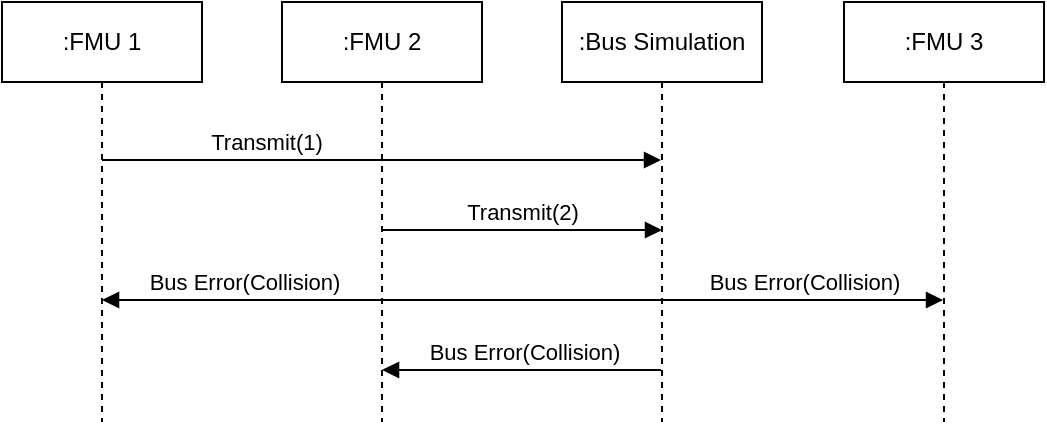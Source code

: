 <mxfile version="25.0.3">
  <diagram name="Page-1" id="uWt0DXkAwFjxTNQVACbC">
    <mxGraphModel dx="970" dy="241" grid="1" gridSize="10" guides="1" tooltips="1" connect="1" arrows="1" fold="1" page="1" pageScale="1" pageWidth="540" pageHeight="280" background="#ffffff" math="0" shadow="0">
      <root>
        <mxCell id="0" />
        <mxCell id="1" parent="0" />
        <mxCell id="NAyeFVG812MS7HLilraX-1" value=":FMU 1" style="shape=umlLifeline;perimeter=lifelinePerimeter;whiteSpace=wrap;html=1;container=1;dropTarget=0;collapsible=0;recursiveResize=0;outlineConnect=0;portConstraint=eastwest;newEdgeStyle={&quot;edgeStyle&quot;:&quot;elbowEdgeStyle&quot;,&quot;elbow&quot;:&quot;vertical&quot;,&quot;curved&quot;:0,&quot;rounded&quot;:0};" parent="1" vertex="1">
          <mxGeometry x="-21" y="40" width="100" height="210" as="geometry" />
        </mxCell>
        <mxCell id="NAyeFVG812MS7HLilraX-2" value=":Bus Simulation" style="shape=umlLifeline;perimeter=lifelinePerimeter;whiteSpace=wrap;html=1;container=1;dropTarget=0;collapsible=0;recursiveResize=0;outlineConnect=0;portConstraint=eastwest;newEdgeStyle={&quot;edgeStyle&quot;:&quot;elbowEdgeStyle&quot;,&quot;elbow&quot;:&quot;vertical&quot;,&quot;curved&quot;:0,&quot;rounded&quot;:0};" parent="1" vertex="1">
          <mxGeometry x="259" y="40" width="100" height="210" as="geometry" />
        </mxCell>
        <mxCell id="NAyeFVG812MS7HLilraX-3" value=":FMU 3" style="shape=umlLifeline;perimeter=lifelinePerimeter;whiteSpace=wrap;html=1;container=1;dropTarget=0;collapsible=0;recursiveResize=0;outlineConnect=0;portConstraint=eastwest;newEdgeStyle={&quot;edgeStyle&quot;:&quot;elbowEdgeStyle&quot;,&quot;elbow&quot;:&quot;vertical&quot;,&quot;curved&quot;:0,&quot;rounded&quot;:0};" parent="1" vertex="1">
          <mxGeometry x="400" y="40" width="100" height="210" as="geometry" />
        </mxCell>
        <mxCell id="NAyeFVG812MS7HLilraX-4" value="Transmit(1)" style="html=1;verticalAlign=bottom;endArrow=block;edgeStyle=elbowEdgeStyle;elbow=vertical;curved=0;rounded=0;" parent="1" source="NAyeFVG812MS7HLilraX-1" edge="1">
          <mxGeometry x="-0.412" width="80" relative="1" as="geometry">
            <mxPoint x="68.929" y="119" as="sourcePoint" />
            <mxPoint x="308.5" y="119" as="targetPoint" />
            <Array as="points">
              <mxPoint x="249" y="119" />
              <mxPoint x="269" y="119" />
              <mxPoint x="129" y="119" />
            </Array>
            <mxPoint as="offset" />
          </mxGeometry>
        </mxCell>
        <mxCell id="NAyeFVG812MS7HLilraX-5" value=":FMU 2" style="shape=umlLifeline;perimeter=lifelinePerimeter;whiteSpace=wrap;html=1;container=1;dropTarget=0;collapsible=0;recursiveResize=0;outlineConnect=0;portConstraint=eastwest;newEdgeStyle={&quot;edgeStyle&quot;:&quot;elbowEdgeStyle&quot;,&quot;elbow&quot;:&quot;vertical&quot;,&quot;curved&quot;:0,&quot;rounded&quot;:0};" parent="1" vertex="1">
          <mxGeometry x="119" y="40" width="100" height="210" as="geometry" />
        </mxCell>
        <mxCell id="NAyeFVG812MS7HLilraX-6" value="Transmit(2)" style="html=1;verticalAlign=bottom;endArrow=block;edgeStyle=elbowEdgeStyle;elbow=vertical;curved=0;rounded=0;" parent="1" edge="1">
          <mxGeometry width="80" relative="1" as="geometry">
            <mxPoint x="169.024" y="154" as="sourcePoint" />
            <mxPoint x="309" y="154" as="targetPoint" />
            <Array as="points">
              <mxPoint x="269" y="154" />
              <mxPoint x="259" y="144" />
              <mxPoint x="279" y="144" />
              <mxPoint x="139" y="144" />
            </Array>
          </mxGeometry>
        </mxCell>
        <mxCell id="NAyeFVG812MS7HLilraX-7" value="Bus Error(Collision)" style="html=1;verticalAlign=bottom;endArrow=block;edgeStyle=elbowEdgeStyle;elbow=vertical;curved=0;rounded=0;" parent="1" edge="1">
          <mxGeometry x="0.492" width="80" relative="1" as="geometry">
            <mxPoint x="308.5" y="189" as="sourcePoint" />
            <mxPoint x="29.024" y="189" as="targetPoint" />
            <Array as="points">
              <mxPoint x="159" y="189" />
              <mxPoint x="279" y="199" />
              <mxPoint x="289" y="249" />
              <mxPoint x="269" y="259" />
              <mxPoint x="149" y="219" />
              <mxPoint x="259" y="229" />
              <mxPoint x="279" y="229" />
              <mxPoint x="249" y="209" />
            </Array>
            <mxPoint as="offset" />
          </mxGeometry>
        </mxCell>
        <mxCell id="NAyeFVG812MS7HLilraX-8" value="Bus Error(Collision)" style="html=1;verticalAlign=bottom;endArrow=block;edgeStyle=elbowEdgeStyle;elbow=vertical;curved=0;rounded=0;" parent="1" edge="1">
          <mxGeometry x="-0.018" width="80" relative="1" as="geometry">
            <mxPoint x="308.5" y="224" as="sourcePoint" />
            <mxPoint x="169.024" y="224" as="targetPoint" />
            <Array as="points">
              <mxPoint x="189" y="224" />
              <mxPoint x="259" y="214" />
              <mxPoint x="259" y="224" />
              <mxPoint x="279" y="234" />
              <mxPoint x="289" y="284" />
              <mxPoint x="269" y="294" />
              <mxPoint x="149" y="254" />
              <mxPoint x="259" y="264" />
              <mxPoint x="279" y="264" />
              <mxPoint x="249" y="244" />
            </Array>
            <mxPoint as="offset" />
          </mxGeometry>
        </mxCell>
        <mxCell id="NAyeFVG812MS7HLilraX-9" value="Bus Error(Collision)" style="html=1;verticalAlign=bottom;endArrow=block;edgeStyle=elbowEdgeStyle;elbow=vertical;curved=0;rounded=0;" parent="1" edge="1">
          <mxGeometry x="0.669" width="80" relative="1" as="geometry">
            <mxPoint x="330" y="189" as="sourcePoint" />
            <mxPoint x="449.5" y="189" as="targetPoint" />
            <Array as="points">
              <mxPoint x="180" y="189" />
              <mxPoint x="300" y="199" />
              <mxPoint x="310" y="249" />
              <mxPoint x="290" y="259" />
              <mxPoint x="170" y="219" />
              <mxPoint x="280" y="229" />
              <mxPoint x="300" y="229" />
              <mxPoint x="270" y="209" />
            </Array>
            <mxPoint as="offset" />
          </mxGeometry>
        </mxCell>
      </root>
    </mxGraphModel>
  </diagram>
</mxfile>
